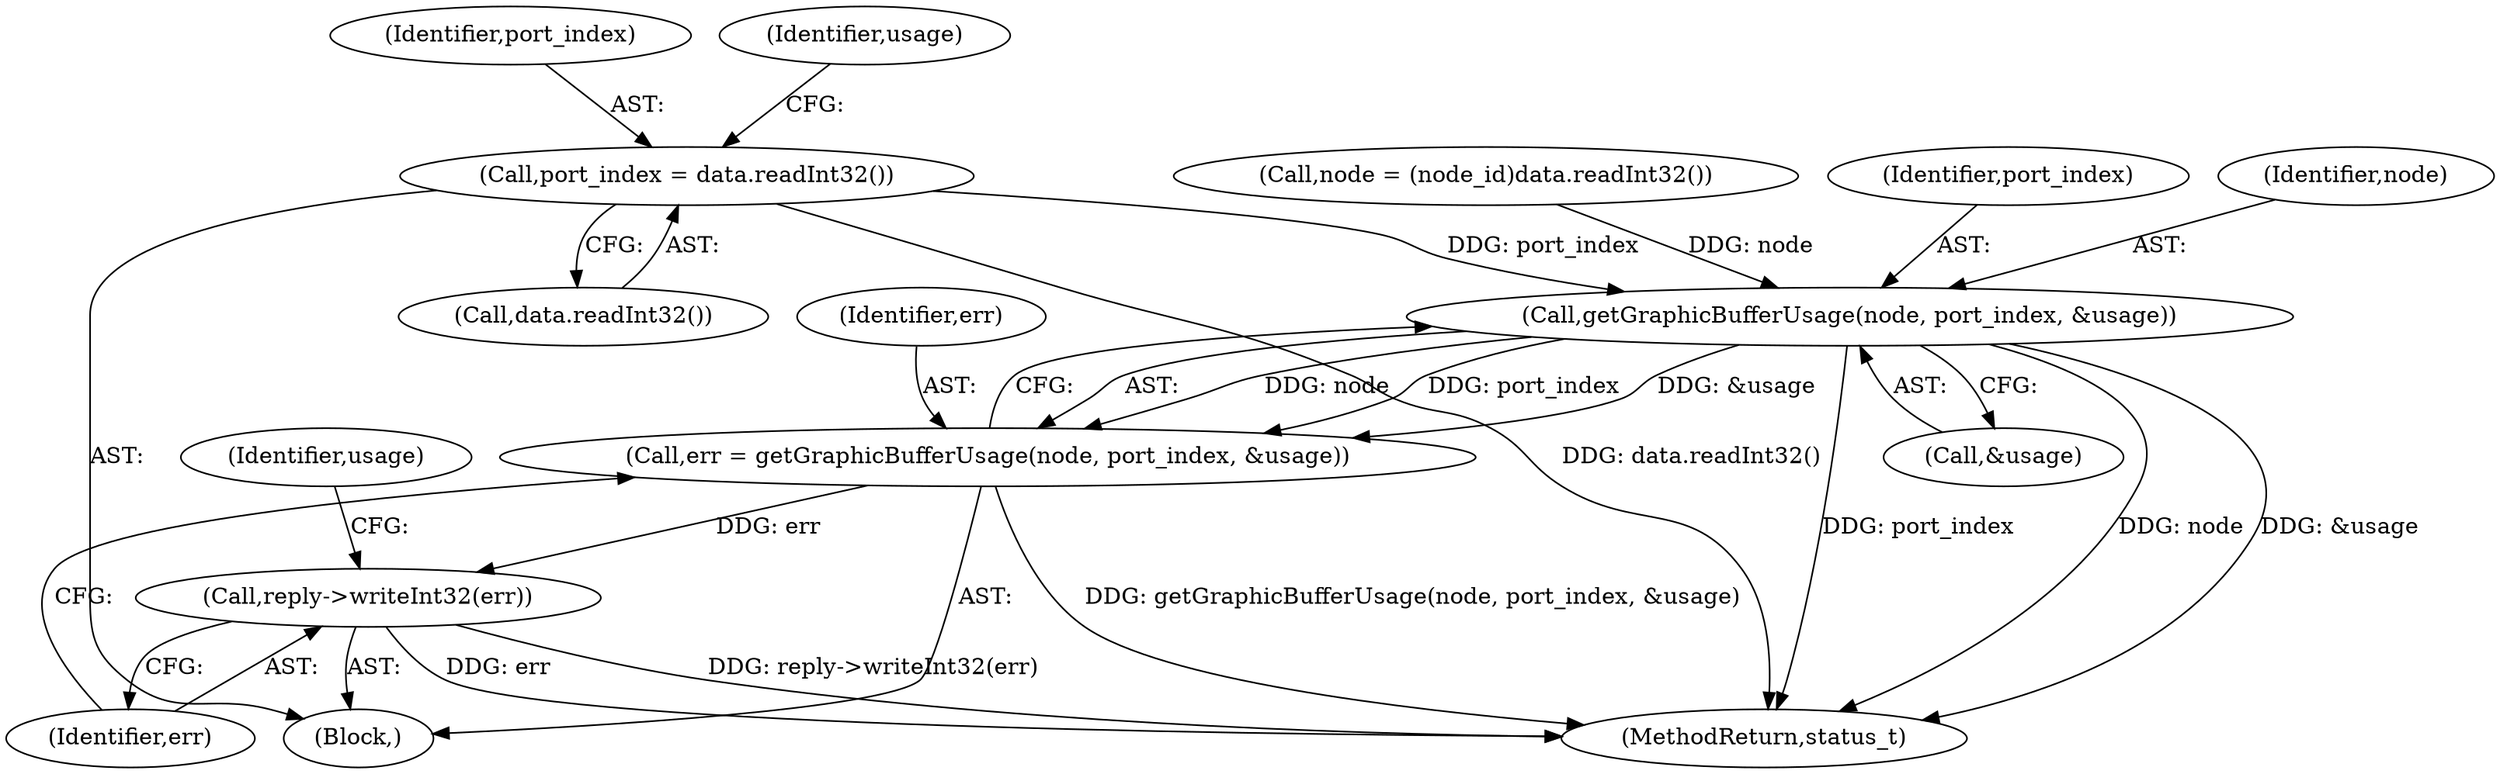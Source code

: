 digraph "0_Android_1171e7c047bf79e7c93342bb6a812c9edd86aa84@API" {
"1000482" [label="(Call,port_index = data.readInt32())"];
"1000492" [label="(Call,getGraphicBufferUsage(node, port_index, &usage))"];
"1000490" [label="(Call,err = getGraphicBufferUsage(node, port_index, &usage))"];
"1000497" [label="(Call,reply->writeInt32(err))"];
"1000483" [label="(Identifier,port_index)"];
"1000476" [label="(Call,node = (node_id)data.readInt32())"];
"1000482" [label="(Call,port_index = data.readInt32())"];
"1000470" [label="(Block,)"];
"1000487" [label="(Identifier,usage)"];
"1000495" [label="(Call,&usage)"];
"1000492" [label="(Call,getGraphicBufferUsage(node, port_index, &usage))"];
"1000491" [label="(Identifier,err)"];
"1000498" [label="(Identifier,err)"];
"1000484" [label="(Call,data.readInt32())"];
"1000494" [label="(Identifier,port_index)"];
"1000500" [label="(Identifier,usage)"];
"1001075" [label="(MethodReturn,status_t)"];
"1000497" [label="(Call,reply->writeInt32(err))"];
"1000493" [label="(Identifier,node)"];
"1000490" [label="(Call,err = getGraphicBufferUsage(node, port_index, &usage))"];
"1000482" -> "1000470"  [label="AST: "];
"1000482" -> "1000484"  [label="CFG: "];
"1000483" -> "1000482"  [label="AST: "];
"1000484" -> "1000482"  [label="AST: "];
"1000487" -> "1000482"  [label="CFG: "];
"1000482" -> "1001075"  [label="DDG: data.readInt32()"];
"1000482" -> "1000492"  [label="DDG: port_index"];
"1000492" -> "1000490"  [label="AST: "];
"1000492" -> "1000495"  [label="CFG: "];
"1000493" -> "1000492"  [label="AST: "];
"1000494" -> "1000492"  [label="AST: "];
"1000495" -> "1000492"  [label="AST: "];
"1000490" -> "1000492"  [label="CFG: "];
"1000492" -> "1001075"  [label="DDG: port_index"];
"1000492" -> "1001075"  [label="DDG: node"];
"1000492" -> "1001075"  [label="DDG: &usage"];
"1000492" -> "1000490"  [label="DDG: node"];
"1000492" -> "1000490"  [label="DDG: port_index"];
"1000492" -> "1000490"  [label="DDG: &usage"];
"1000476" -> "1000492"  [label="DDG: node"];
"1000490" -> "1000470"  [label="AST: "];
"1000491" -> "1000490"  [label="AST: "];
"1000498" -> "1000490"  [label="CFG: "];
"1000490" -> "1001075"  [label="DDG: getGraphicBufferUsage(node, port_index, &usage)"];
"1000490" -> "1000497"  [label="DDG: err"];
"1000497" -> "1000470"  [label="AST: "];
"1000497" -> "1000498"  [label="CFG: "];
"1000498" -> "1000497"  [label="AST: "];
"1000500" -> "1000497"  [label="CFG: "];
"1000497" -> "1001075"  [label="DDG: err"];
"1000497" -> "1001075"  [label="DDG: reply->writeInt32(err)"];
}
